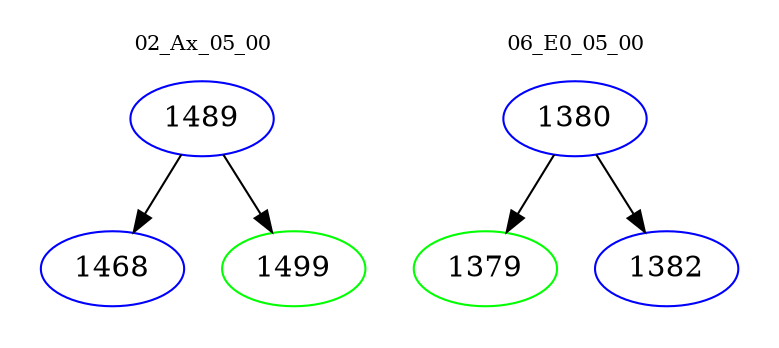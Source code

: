 digraph{
subgraph cluster_0 {
color = white
label = "02_Ax_05_00";
fontsize=10;
T0_1489 [label="1489", color="blue"]
T0_1489 -> T0_1468 [color="black"]
T0_1468 [label="1468", color="blue"]
T0_1489 -> T0_1499 [color="black"]
T0_1499 [label="1499", color="green"]
}
subgraph cluster_1 {
color = white
label = "06_E0_05_00";
fontsize=10;
T1_1380 [label="1380", color="blue"]
T1_1380 -> T1_1379 [color="black"]
T1_1379 [label="1379", color="green"]
T1_1380 -> T1_1382 [color="black"]
T1_1382 [label="1382", color="blue"]
}
}
